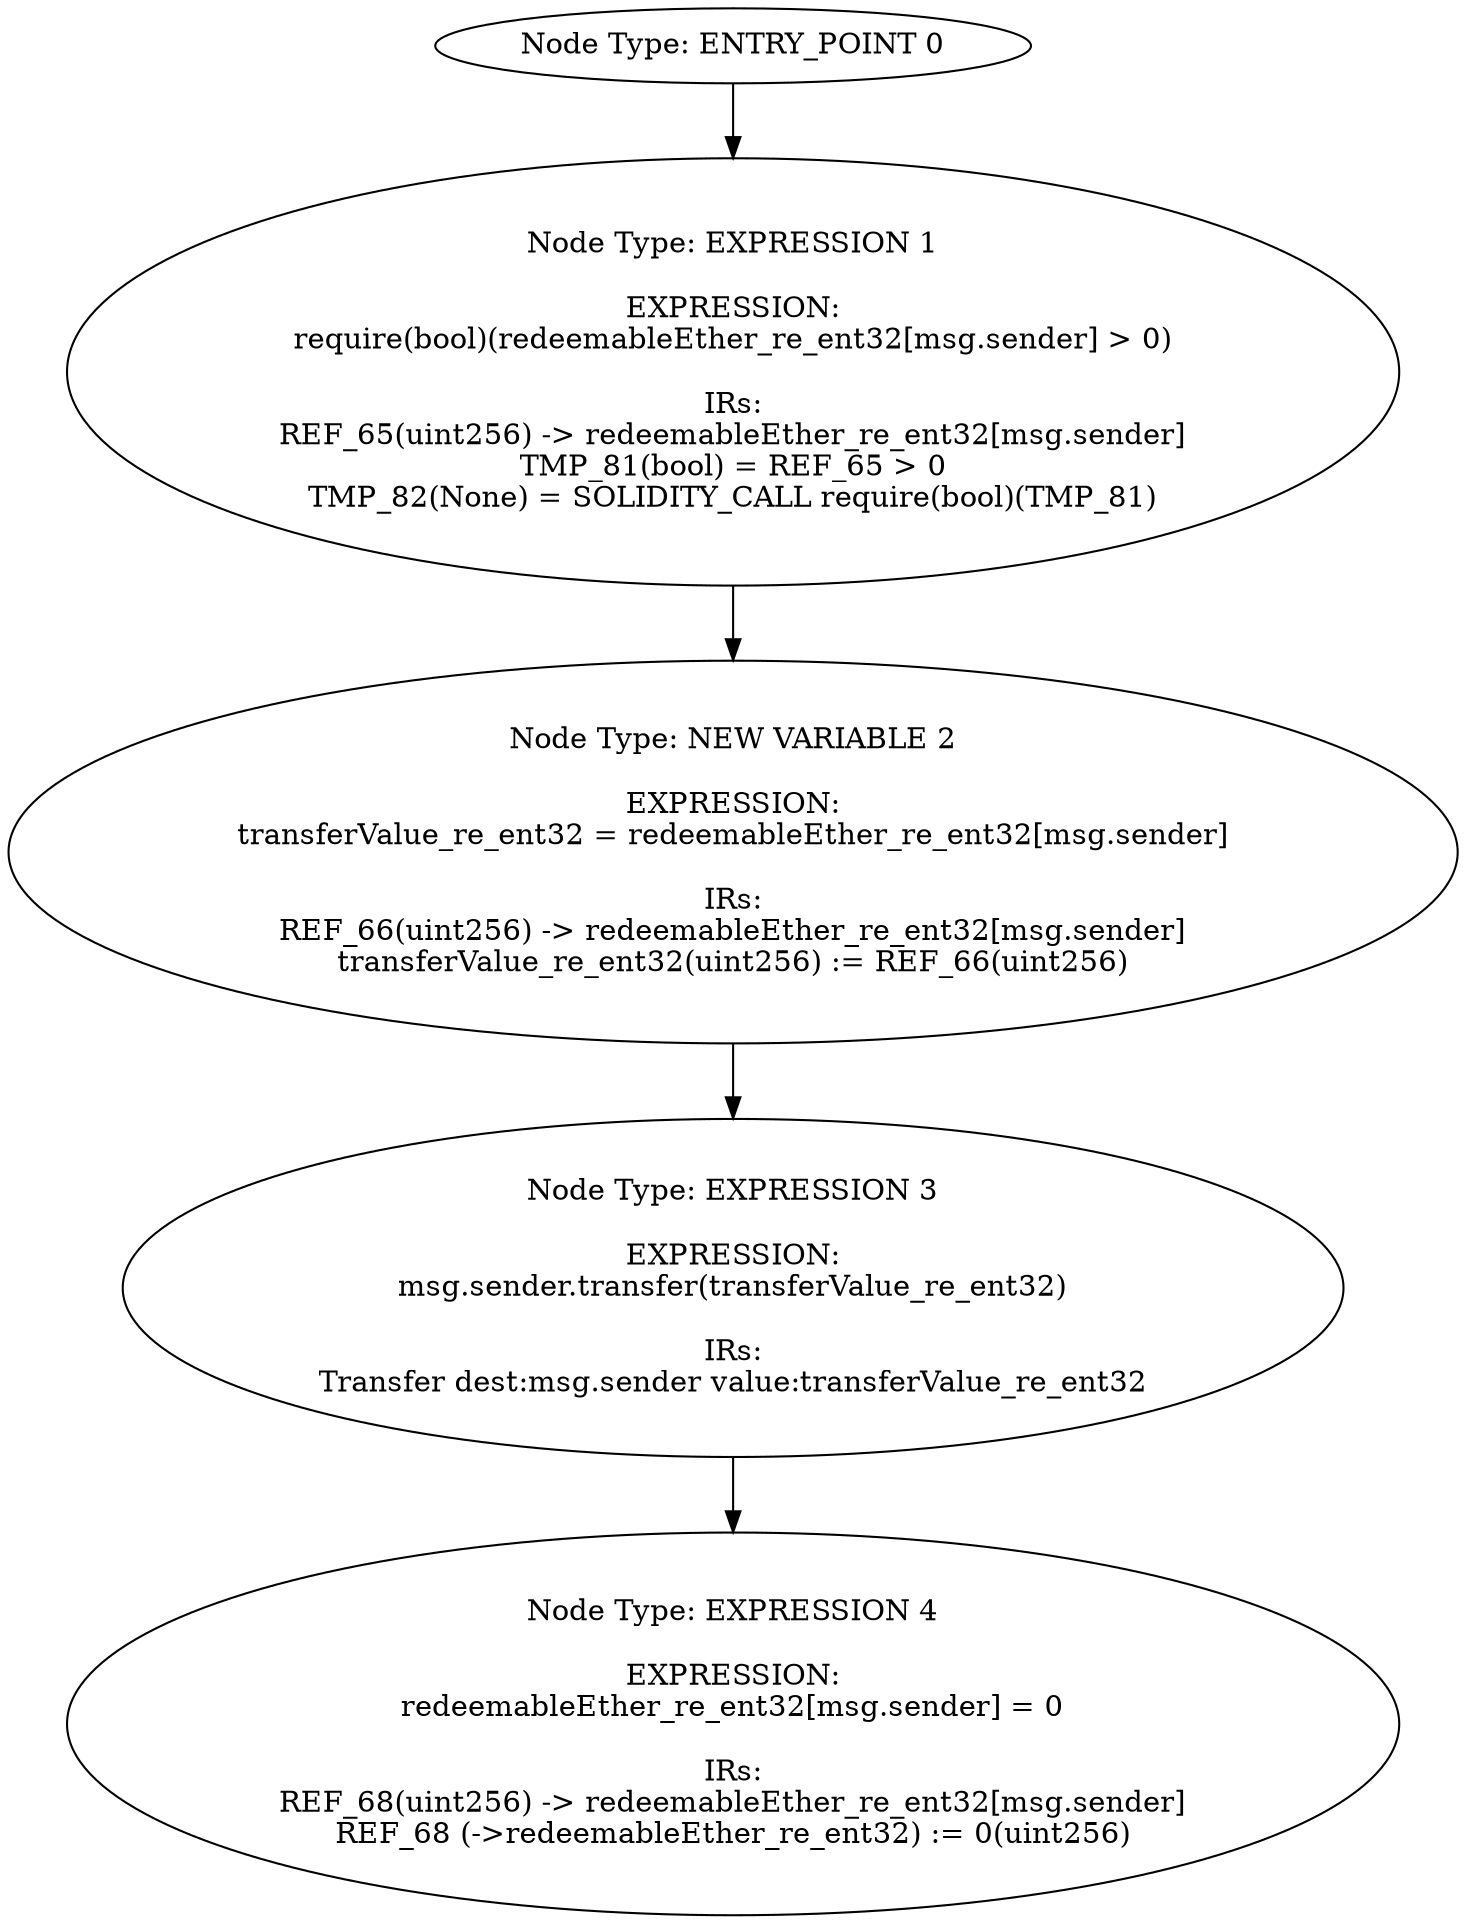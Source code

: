 digraph{
0[label="Node Type: ENTRY_POINT 0
"];
0->1;
1[label="Node Type: EXPRESSION 1

EXPRESSION:
require(bool)(redeemableEther_re_ent32[msg.sender] > 0)

IRs:
REF_65(uint256) -> redeemableEther_re_ent32[msg.sender]
TMP_81(bool) = REF_65 > 0
TMP_82(None) = SOLIDITY_CALL require(bool)(TMP_81)"];
1->2;
2[label="Node Type: NEW VARIABLE 2

EXPRESSION:
transferValue_re_ent32 = redeemableEther_re_ent32[msg.sender]

IRs:
REF_66(uint256) -> redeemableEther_re_ent32[msg.sender]
transferValue_re_ent32(uint256) := REF_66(uint256)"];
2->3;
3[label="Node Type: EXPRESSION 3

EXPRESSION:
msg.sender.transfer(transferValue_re_ent32)

IRs:
Transfer dest:msg.sender value:transferValue_re_ent32"];
3->4;
4[label="Node Type: EXPRESSION 4

EXPRESSION:
redeemableEther_re_ent32[msg.sender] = 0

IRs:
REF_68(uint256) -> redeemableEther_re_ent32[msg.sender]
REF_68 (->redeemableEther_re_ent32) := 0(uint256)"];
}
